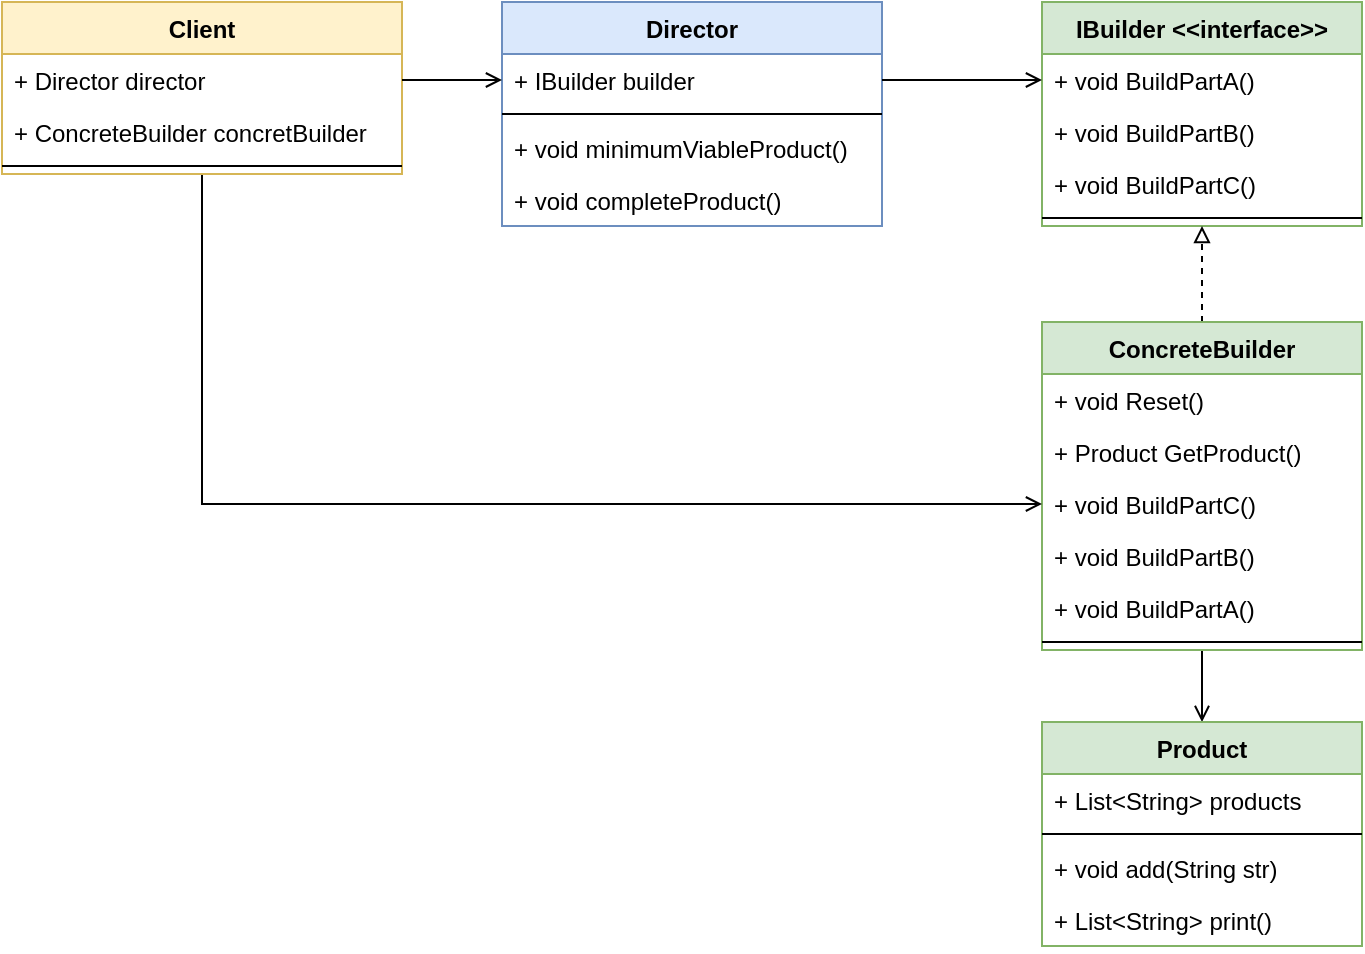 <mxfile version="13.3.4" type="device"><diagram id="ZOtyFjyKzcxNQEX5U8z2" name="Page-1"><mxGraphModel dx="1686" dy="523" grid="1" gridSize="10" guides="1" tooltips="1" connect="1" arrows="1" fold="1" page="1" pageScale="1" pageWidth="850" pageHeight="1100" math="0" shadow="0"><root><mxCell id="0"/><mxCell id="1" parent="0"/><mxCell id="qJbkym58okbQn3be_HQC-1" value="IBuilder &lt;&lt;interface&gt;&gt;&#10;" style="swimlane;fontStyle=1;align=center;verticalAlign=top;childLayout=stackLayout;horizontal=1;startSize=26;horizontalStack=0;resizeParent=1;resizeParentMax=0;resizeLast=0;collapsible=1;marginBottom=0;fillColor=#d5e8d4;strokeColor=#82b366;" vertex="1" parent="1"><mxGeometry x="160" y="200" width="160" height="112" as="geometry"/></mxCell><mxCell id="qJbkym58okbQn3be_HQC-2" value="+ void BuildPartA()" style="text;strokeColor=none;fillColor=none;align=left;verticalAlign=top;spacingLeft=4;spacingRight=4;overflow=hidden;rotatable=0;points=[[0,0.5],[1,0.5]];portConstraint=eastwest;" vertex="1" parent="qJbkym58okbQn3be_HQC-1"><mxGeometry y="26" width="160" height="26" as="geometry"/></mxCell><mxCell id="qJbkym58okbQn3be_HQC-6" value="+ void BuildPartB()" style="text;strokeColor=none;fillColor=none;align=left;verticalAlign=top;spacingLeft=4;spacingRight=4;overflow=hidden;rotatable=0;points=[[0,0.5],[1,0.5]];portConstraint=eastwest;" vertex="1" parent="qJbkym58okbQn3be_HQC-1"><mxGeometry y="52" width="160" height="26" as="geometry"/></mxCell><mxCell id="qJbkym58okbQn3be_HQC-5" value="+ void BuildPartC()" style="text;strokeColor=none;fillColor=none;align=left;verticalAlign=top;spacingLeft=4;spacingRight=4;overflow=hidden;rotatable=0;points=[[0,0.5],[1,0.5]];portConstraint=eastwest;" vertex="1" parent="qJbkym58okbQn3be_HQC-1"><mxGeometry y="78" width="160" height="26" as="geometry"/></mxCell><mxCell id="qJbkym58okbQn3be_HQC-3" value="" style="line;strokeWidth=1;fillColor=none;align=left;verticalAlign=middle;spacingTop=-1;spacingLeft=3;spacingRight=3;rotatable=0;labelPosition=right;points=[];portConstraint=eastwest;" vertex="1" parent="qJbkym58okbQn3be_HQC-1"><mxGeometry y="104" width="160" height="8" as="geometry"/></mxCell><mxCell id="qJbkym58okbQn3be_HQC-12" style="edgeStyle=orthogonalEdgeStyle;rounded=0;orthogonalLoop=1;jettySize=auto;html=1;exitX=0.5;exitY=0;exitDx=0;exitDy=0;entryX=0.5;entryY=1;entryDx=0;entryDy=0;dashed=1;endArrow=block;endFill=0;" edge="1" parent="1" source="qJbkym58okbQn3be_HQC-7" target="qJbkym58okbQn3be_HQC-1"><mxGeometry relative="1" as="geometry"/></mxCell><mxCell id="qJbkym58okbQn3be_HQC-21" style="edgeStyle=orthogonalEdgeStyle;rounded=0;orthogonalLoop=1;jettySize=auto;html=1;exitX=0.5;exitY=1;exitDx=0;exitDy=0;entryX=0.5;entryY=0;entryDx=0;entryDy=0;endArrow=open;endFill=0;" edge="1" parent="1" source="qJbkym58okbQn3be_HQC-7" target="qJbkym58okbQn3be_HQC-17"><mxGeometry relative="1" as="geometry"/></mxCell><mxCell id="qJbkym58okbQn3be_HQC-7" value="ConcreteBuilder" style="swimlane;fontStyle=1;align=center;verticalAlign=top;childLayout=stackLayout;horizontal=1;startSize=26;horizontalStack=0;resizeParent=1;resizeParentMax=0;resizeLast=0;collapsible=1;marginBottom=0;fillColor=#d5e8d4;strokeColor=#82b366;" vertex="1" parent="1"><mxGeometry x="160" y="360" width="160" height="164" as="geometry"/></mxCell><mxCell id="qJbkym58okbQn3be_HQC-8" value="+ void Reset()" style="text;strokeColor=none;fillColor=none;align=left;verticalAlign=top;spacingLeft=4;spacingRight=4;overflow=hidden;rotatable=0;points=[[0,0.5],[1,0.5]];portConstraint=eastwest;" vertex="1" parent="qJbkym58okbQn3be_HQC-7"><mxGeometry y="26" width="160" height="26" as="geometry"/></mxCell><mxCell id="qJbkym58okbQn3be_HQC-16" value="+ Product GetProduct()" style="text;strokeColor=none;fillColor=none;align=left;verticalAlign=top;spacingLeft=4;spacingRight=4;overflow=hidden;rotatable=0;points=[[0,0.5],[1,0.5]];portConstraint=eastwest;" vertex="1" parent="qJbkym58okbQn3be_HQC-7"><mxGeometry y="52" width="160" height="26" as="geometry"/></mxCell><mxCell id="qJbkym58okbQn3be_HQC-15" value="+ void BuildPartC()" style="text;strokeColor=none;fillColor=none;align=left;verticalAlign=top;spacingLeft=4;spacingRight=4;overflow=hidden;rotatable=0;points=[[0,0.5],[1,0.5]];portConstraint=eastwest;" vertex="1" parent="qJbkym58okbQn3be_HQC-7"><mxGeometry y="78" width="160" height="26" as="geometry"/></mxCell><mxCell id="qJbkym58okbQn3be_HQC-14" value="+ void BuildPartB()" style="text;strokeColor=none;fillColor=none;align=left;verticalAlign=top;spacingLeft=4;spacingRight=4;overflow=hidden;rotatable=0;points=[[0,0.5],[1,0.5]];portConstraint=eastwest;" vertex="1" parent="qJbkym58okbQn3be_HQC-7"><mxGeometry y="104" width="160" height="26" as="geometry"/></mxCell><mxCell id="qJbkym58okbQn3be_HQC-13" value="+ void BuildPartA()" style="text;strokeColor=none;fillColor=none;align=left;verticalAlign=top;spacingLeft=4;spacingRight=4;overflow=hidden;rotatable=0;points=[[0,0.5],[1,0.5]];portConstraint=eastwest;" vertex="1" parent="qJbkym58okbQn3be_HQC-7"><mxGeometry y="130" width="160" height="26" as="geometry"/></mxCell><mxCell id="qJbkym58okbQn3be_HQC-9" value="" style="line;strokeWidth=1;fillColor=none;align=left;verticalAlign=middle;spacingTop=-1;spacingLeft=3;spacingRight=3;rotatable=0;labelPosition=right;points=[];portConstraint=eastwest;" vertex="1" parent="qJbkym58okbQn3be_HQC-7"><mxGeometry y="156" width="160" height="8" as="geometry"/></mxCell><mxCell id="qJbkym58okbQn3be_HQC-17" value="Product" style="swimlane;fontStyle=1;align=center;verticalAlign=top;childLayout=stackLayout;horizontal=1;startSize=26;horizontalStack=0;resizeParent=1;resizeParentMax=0;resizeLast=0;collapsible=1;marginBottom=0;fillColor=#d5e8d4;strokeColor=#82b366;" vertex="1" parent="1"><mxGeometry x="160" y="560" width="160" height="112" as="geometry"/></mxCell><mxCell id="qJbkym58okbQn3be_HQC-18" value="+ List&lt;String&gt; products" style="text;strokeColor=none;fillColor=none;align=left;verticalAlign=top;spacingLeft=4;spacingRight=4;overflow=hidden;rotatable=0;points=[[0,0.5],[1,0.5]];portConstraint=eastwest;" vertex="1" parent="qJbkym58okbQn3be_HQC-17"><mxGeometry y="26" width="160" height="26" as="geometry"/></mxCell><mxCell id="qJbkym58okbQn3be_HQC-19" value="" style="line;strokeWidth=1;fillColor=none;align=left;verticalAlign=middle;spacingTop=-1;spacingLeft=3;spacingRight=3;rotatable=0;labelPosition=right;points=[];portConstraint=eastwest;" vertex="1" parent="qJbkym58okbQn3be_HQC-17"><mxGeometry y="52" width="160" height="8" as="geometry"/></mxCell><mxCell id="qJbkym58okbQn3be_HQC-22" value="+ void add(String str)" style="text;strokeColor=none;fillColor=none;align=left;verticalAlign=top;spacingLeft=4;spacingRight=4;overflow=hidden;rotatable=0;points=[[0,0.5],[1,0.5]];portConstraint=eastwest;" vertex="1" parent="qJbkym58okbQn3be_HQC-17"><mxGeometry y="60" width="160" height="26" as="geometry"/></mxCell><mxCell id="qJbkym58okbQn3be_HQC-20" value="+ List&lt;String&gt; print()" style="text;strokeColor=none;fillColor=none;align=left;verticalAlign=top;spacingLeft=4;spacingRight=4;overflow=hidden;rotatable=0;points=[[0,0.5],[1,0.5]];portConstraint=eastwest;" vertex="1" parent="qJbkym58okbQn3be_HQC-17"><mxGeometry y="86" width="160" height="26" as="geometry"/></mxCell><mxCell id="qJbkym58okbQn3be_HQC-34" style="edgeStyle=orthogonalEdgeStyle;rounded=0;orthogonalLoop=1;jettySize=auto;html=1;exitX=0.5;exitY=1;exitDx=0;exitDy=0;entryX=0;entryY=0.5;entryDx=0;entryDy=0;endArrow=open;endFill=0;" edge="1" parent="1" source="qJbkym58okbQn3be_HQC-23" target="qJbkym58okbQn3be_HQC-15"><mxGeometry relative="1" as="geometry"/></mxCell><mxCell id="qJbkym58okbQn3be_HQC-23" value="Client" style="swimlane;fontStyle=1;align=center;verticalAlign=top;childLayout=stackLayout;horizontal=1;startSize=26;horizontalStack=0;resizeParent=1;resizeParentMax=0;resizeLast=0;collapsible=1;marginBottom=0;fillColor=#fff2cc;strokeColor=#d6b656;" vertex="1" parent="1"><mxGeometry x="-360" y="200" width="200" height="86" as="geometry"/></mxCell><mxCell id="qJbkym58okbQn3be_HQC-24" value="+ Director director" style="text;strokeColor=none;fillColor=none;align=left;verticalAlign=top;spacingLeft=4;spacingRight=4;overflow=hidden;rotatable=0;points=[[0,0.5],[1,0.5]];portConstraint=eastwest;" vertex="1" parent="qJbkym58okbQn3be_HQC-23"><mxGeometry y="26" width="200" height="26" as="geometry"/></mxCell><mxCell id="qJbkym58okbQn3be_HQC-27" value="+ ConcreteBuilder concretBuilder" style="text;strokeColor=none;fillColor=none;align=left;verticalAlign=top;spacingLeft=4;spacingRight=4;overflow=hidden;rotatable=0;points=[[0,0.5],[1,0.5]];portConstraint=eastwest;" vertex="1" parent="qJbkym58okbQn3be_HQC-23"><mxGeometry y="52" width="200" height="26" as="geometry"/></mxCell><mxCell id="qJbkym58okbQn3be_HQC-25" value="" style="line;strokeWidth=1;fillColor=none;align=left;verticalAlign=middle;spacingTop=-1;spacingLeft=3;spacingRight=3;rotatable=0;labelPosition=right;points=[];portConstraint=eastwest;" vertex="1" parent="qJbkym58okbQn3be_HQC-23"><mxGeometry y="78" width="200" height="8" as="geometry"/></mxCell><mxCell id="qJbkym58okbQn3be_HQC-28" value="Director" style="swimlane;fontStyle=1;align=center;verticalAlign=top;childLayout=stackLayout;horizontal=1;startSize=26;horizontalStack=0;resizeParent=1;resizeParentMax=0;resizeLast=0;collapsible=1;marginBottom=0;fillColor=#dae8fc;strokeColor=#6c8ebf;" vertex="1" parent="1"><mxGeometry x="-110" y="200" width="190" height="112" as="geometry"/></mxCell><mxCell id="qJbkym58okbQn3be_HQC-29" value="+ IBuilder builder" style="text;strokeColor=none;fillColor=none;align=left;verticalAlign=top;spacingLeft=4;spacingRight=4;overflow=hidden;rotatable=0;points=[[0,0.5],[1,0.5]];portConstraint=eastwest;" vertex="1" parent="qJbkym58okbQn3be_HQC-28"><mxGeometry y="26" width="190" height="26" as="geometry"/></mxCell><mxCell id="qJbkym58okbQn3be_HQC-30" value="" style="line;strokeWidth=1;fillColor=none;align=left;verticalAlign=middle;spacingTop=-1;spacingLeft=3;spacingRight=3;rotatable=0;labelPosition=right;points=[];portConstraint=eastwest;" vertex="1" parent="qJbkym58okbQn3be_HQC-28"><mxGeometry y="52" width="190" height="8" as="geometry"/></mxCell><mxCell id="qJbkym58okbQn3be_HQC-31" value="+ void minimumViableProduct()" style="text;strokeColor=none;fillColor=none;align=left;verticalAlign=top;spacingLeft=4;spacingRight=4;overflow=hidden;rotatable=0;points=[[0,0.5],[1,0.5]];portConstraint=eastwest;" vertex="1" parent="qJbkym58okbQn3be_HQC-28"><mxGeometry y="60" width="190" height="26" as="geometry"/></mxCell><mxCell id="qJbkym58okbQn3be_HQC-32" value="+ void completeProduct()" style="text;strokeColor=none;fillColor=none;align=left;verticalAlign=top;spacingLeft=4;spacingRight=4;overflow=hidden;rotatable=0;points=[[0,0.5],[1,0.5]];portConstraint=eastwest;" vertex="1" parent="qJbkym58okbQn3be_HQC-28"><mxGeometry y="86" width="190" height="26" as="geometry"/></mxCell><mxCell id="qJbkym58okbQn3be_HQC-35" style="edgeStyle=orthogonalEdgeStyle;rounded=0;orthogonalLoop=1;jettySize=auto;html=1;exitX=1;exitY=0.5;exitDx=0;exitDy=0;entryX=0;entryY=0.5;entryDx=0;entryDy=0;endArrow=open;endFill=0;" edge="1" parent="1" source="qJbkym58okbQn3be_HQC-24" target="qJbkym58okbQn3be_HQC-29"><mxGeometry relative="1" as="geometry"/></mxCell><mxCell id="qJbkym58okbQn3be_HQC-36" style="edgeStyle=orthogonalEdgeStyle;rounded=0;orthogonalLoop=1;jettySize=auto;html=1;exitX=1;exitY=0.5;exitDx=0;exitDy=0;entryX=0;entryY=0.5;entryDx=0;entryDy=0;endArrow=open;endFill=0;" edge="1" parent="1" source="qJbkym58okbQn3be_HQC-29" target="qJbkym58okbQn3be_HQC-2"><mxGeometry relative="1" as="geometry"/></mxCell></root></mxGraphModel></diagram></mxfile>